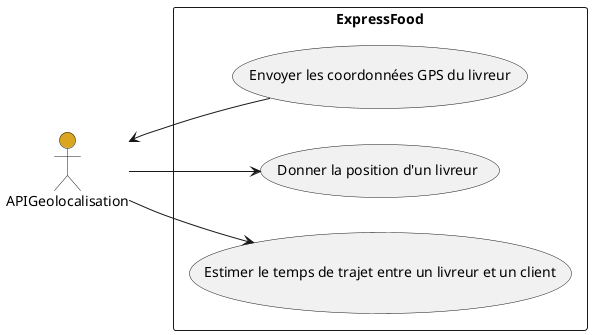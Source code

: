 
@startuml APIGeolocalisation

left to right direction

actor "APIGeolocalisation" as APIGeolocalisation #GoldenRod

rectangle ExpressFood {
  usecase "Envoyer les coordonnées GPS du livreur" as UC1
  usecase "Donner la position d'un livreur" as UC2
  usecase "Estimer le temps de trajet entre un livreur et un client" as UC3
}

APIGeolocalisation <-- UC1
APIGeolocalisation --> UC2
APIGeolocalisation --> UC3

@enduml
